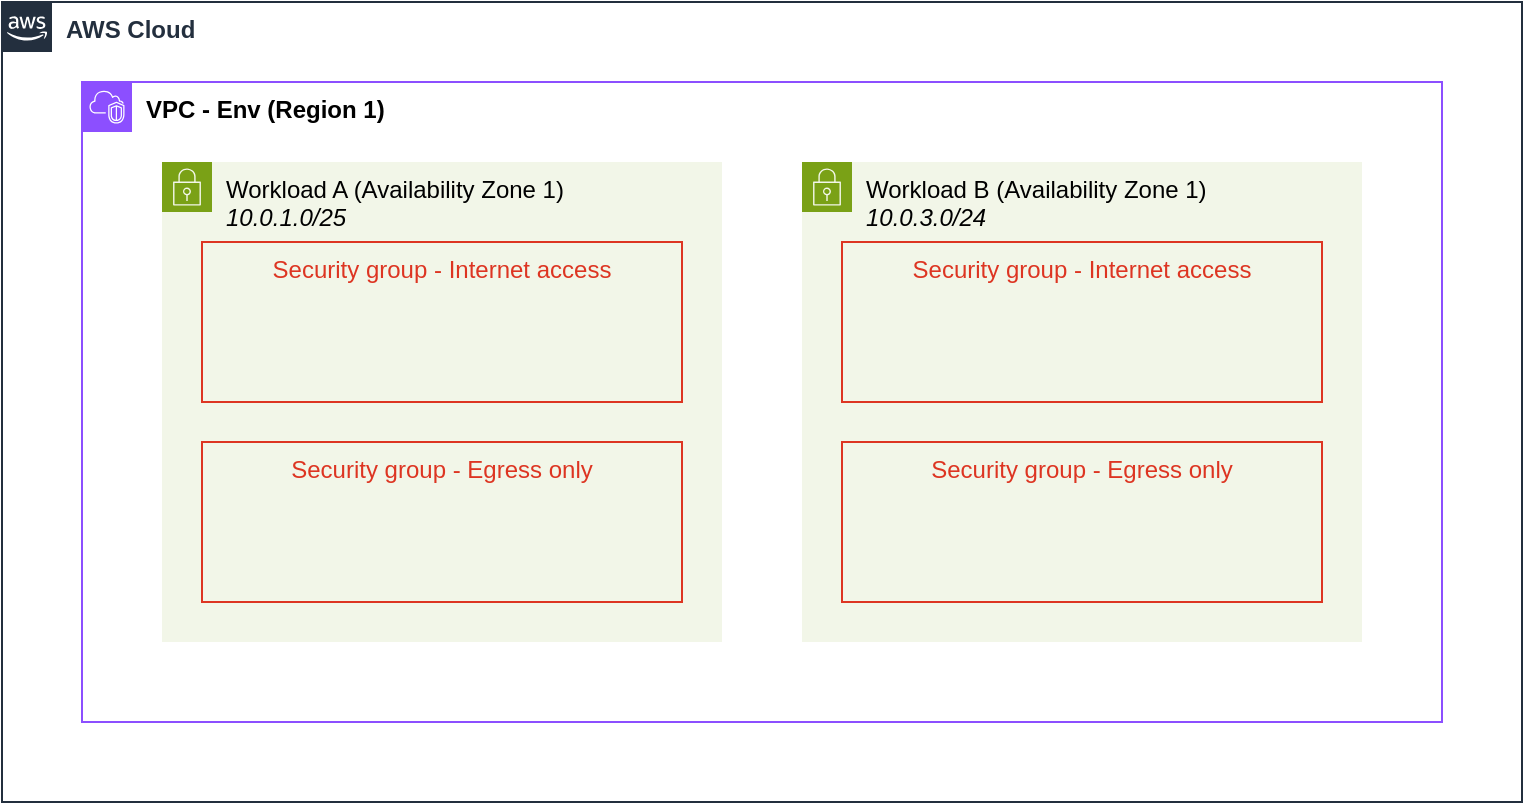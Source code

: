 <mxfile>
    <diagram name="Page-1" id="ikRIqKkQcMg0QHP1qBo3">
        <mxGraphModel dx="454" dy="187" grid="1" gridSize="10" guides="1" tooltips="1" connect="1" arrows="1" fold="1" page="1" pageScale="1" pageWidth="850" pageHeight="1100" math="0" shadow="0">
            <root>
                <mxCell id="0"/>
                <mxCell id="1" parent="0"/>
                <mxCell id="II8t_q3Wxh-tq56KlRda-1" value="&lt;b&gt;AWS Cloud&lt;/b&gt;" style="points=[[0,0],[0.25,0],[0.5,0],[0.75,0],[1,0],[1,0.25],[1,0.5],[1,0.75],[1,1],[0.75,1],[0.5,1],[0.25,1],[0,1],[0,0.75],[0,0.5],[0,0.25]];outlineConnect=0;gradientColor=none;html=1;whiteSpace=wrap;fontSize=12;fontStyle=0;container=1;pointerEvents=0;collapsible=0;recursiveResize=0;shape=mxgraph.aws4.group;grIcon=mxgraph.aws4.group_aws_cloud_alt;strokeColor=#232F3E;fillColor=none;verticalAlign=top;align=left;spacingLeft=30;fontColor=#232F3E;dashed=0;" parent="1" vertex="1">
                    <mxGeometry x="40" y="40" width="760" height="400" as="geometry"/>
                </mxCell>
                <mxCell id="II8t_q3Wxh-tq56KlRda-10" value="&lt;b&gt;VPC - Env (Region 1)&lt;/b&gt;" style="points=[[0,0],[0.25,0],[0.5,0],[0.75,0],[1,0],[1,0.25],[1,0.5],[1,0.75],[1,1],[0.75,1],[0.5,1],[0.25,1],[0,1],[0,0.75],[0,0.5],[0,0.25]];outlineConnect=0;gradientColor=none;html=1;whiteSpace=wrap;fontSize=12;fontStyle=0;container=1;pointerEvents=0;collapsible=0;recursiveResize=0;shape=mxgraph.aws4.group;grIcon=mxgraph.aws4.group_vpc2;strokeColor=#8C4FFF;fillColor=none;verticalAlign=top;align=left;spacingLeft=30;fontColor=#000000;dashed=0;" parent="1" vertex="1">
                    <mxGeometry x="80" y="80" width="680" height="320" as="geometry"/>
                </mxCell>
                <mxCell id="II8t_q3Wxh-tq56KlRda-2" value="Workload A (Availability Zone 1)&lt;br&gt;&lt;i&gt;10.0.1.0/25&lt;/i&gt;" style="points=[[0,0],[0.25,0],[0.5,0],[0.75,0],[1,0],[1,0.25],[1,0.5],[1,0.75],[1,1],[0.75,1],[0.5,1],[0.25,1],[0,1],[0,0.75],[0,0.5],[0,0.25]];outlineConnect=0;gradientColor=none;html=1;whiteSpace=wrap;fontSize=12;fontStyle=0;container=1;pointerEvents=0;collapsible=0;recursiveResize=0;shape=mxgraph.aws4.group;grIcon=mxgraph.aws4.group_security_group;grStroke=0;strokeColor=#7AA116;fillColor=#F2F6E8;verticalAlign=top;align=left;spacingLeft=30;fontColor=#000000;dashed=0;" parent="II8t_q3Wxh-tq56KlRda-10" vertex="1">
                    <mxGeometry x="40" y="40" width="280" height="240" as="geometry"/>
                </mxCell>
                <mxCell id="II8t_q3Wxh-tq56KlRda-5" value="Security group - Egress only" style="fillColor=none;strokeColor=#DD3522;verticalAlign=top;fontStyle=0;fontColor=#DD3522;whiteSpace=wrap;html=1;" parent="II8t_q3Wxh-tq56KlRda-2" vertex="1">
                    <mxGeometry x="20" y="140" width="240" height="80" as="geometry"/>
                </mxCell>
                <mxCell id="II8t_q3Wxh-tq56KlRda-6" value="Security group - Internet access" style="fillColor=none;strokeColor=#DD3522;verticalAlign=top;fontStyle=0;fontColor=#DD3522;whiteSpace=wrap;html=1;" parent="II8t_q3Wxh-tq56KlRda-2" vertex="1">
                    <mxGeometry x="20" y="40" width="240" height="80" as="geometry"/>
                </mxCell>
                <mxCell id="II8t_q3Wxh-tq56KlRda-15" value="" style="shape=image;verticalLabelPosition=bottom;labelBackgroundColor=default;verticalAlign=top;aspect=fixed;imageAspect=0;image=https://cdn.worldvectorlogo.com/logos/vault-enterprise.svg;" parent="II8t_q3Wxh-tq56KlRda-2" vertex="1">
                    <mxGeometry x="100" y="170" width="38.84" height="38" as="geometry"/>
                </mxCell>
                <mxCell id="II8t_q3Wxh-tq56KlRda-16" value="" style="shape=image;verticalLabelPosition=bottom;labelBackgroundColor=default;verticalAlign=top;aspect=fixed;imageAspect=0;image=https://upload.wikimedia.org/wikipedia/commons/thumb/2/29/Postgresql_elephant.svg/993px-Postgresql_elephant.svg.png;" parent="II8t_q3Wxh-tq56KlRda-2" vertex="1">
                    <mxGeometry x="40" y="170" width="38.79" height="40" as="geometry"/>
                </mxCell>
                <mxCell id="II8t_q3Wxh-tq56KlRda-11" value="Workload B (Availability Zone 1)&lt;br&gt;&lt;i&gt;10.0.3.0/24&lt;/i&gt;" style="points=[[0,0],[0.25,0],[0.5,0],[0.75,0],[1,0],[1,0.25],[1,0.5],[1,0.75],[1,1],[0.75,1],[0.5,1],[0.25,1],[0,1],[0,0.75],[0,0.5],[0,0.25]];outlineConnect=0;gradientColor=none;html=1;whiteSpace=wrap;fontSize=12;fontStyle=0;container=1;pointerEvents=0;collapsible=0;recursiveResize=0;shape=mxgraph.aws4.group;grIcon=mxgraph.aws4.group_security_group;grStroke=0;strokeColor=#7AA116;fillColor=#F2F6E8;verticalAlign=top;align=left;spacingLeft=30;fontColor=#000000;dashed=0;" parent="II8t_q3Wxh-tq56KlRda-10" vertex="1">
                    <mxGeometry x="360" y="40" width="280" height="240" as="geometry"/>
                </mxCell>
                <mxCell id="II8t_q3Wxh-tq56KlRda-12" value="Security group - Egress only" style="fillColor=none;strokeColor=#DD3522;verticalAlign=top;fontStyle=0;fontColor=#DD3522;whiteSpace=wrap;html=1;" parent="II8t_q3Wxh-tq56KlRda-11" vertex="1">
                    <mxGeometry x="20" y="140" width="240" height="80" as="geometry"/>
                </mxCell>
                <mxCell id="II8t_q3Wxh-tq56KlRda-13" value="Security group - Internet access" style="fillColor=none;strokeColor=#DD3522;verticalAlign=top;fontStyle=0;fontColor=#DD3522;whiteSpace=wrap;html=1;" parent="II8t_q3Wxh-tq56KlRda-11" vertex="1">
                    <mxGeometry x="20" y="40" width="240" height="80" as="geometry"/>
                </mxCell>
                <mxCell id="II8t_q3Wxh-tq56KlRda-17" value="" style="shape=image;verticalLabelPosition=bottom;labelBackgroundColor=default;verticalAlign=top;aspect=fixed;imageAspect=0;image=https://cdn.worldvectorlogo.com/logos/vault-enterprise.svg;" parent="II8t_q3Wxh-tq56KlRda-11" vertex="1">
                    <mxGeometry x="100" y="170" width="38.84" height="38" as="geometry"/>
                </mxCell>
                <mxCell id="II8t_q3Wxh-tq56KlRda-18" value="" style="shape=image;verticalLabelPosition=bottom;labelBackgroundColor=default;verticalAlign=top;aspect=fixed;imageAspect=0;image=https://upload.wikimedia.org/wikipedia/commons/thumb/2/29/Postgresql_elephant.svg/993px-Postgresql_elephant.svg.png;" parent="II8t_q3Wxh-tq56KlRda-11" vertex="1">
                    <mxGeometry x="40" y="170" width="38.79" height="40" as="geometry"/>
                </mxCell>
            </root>
        </mxGraphModel>
    </diagram>
</mxfile>